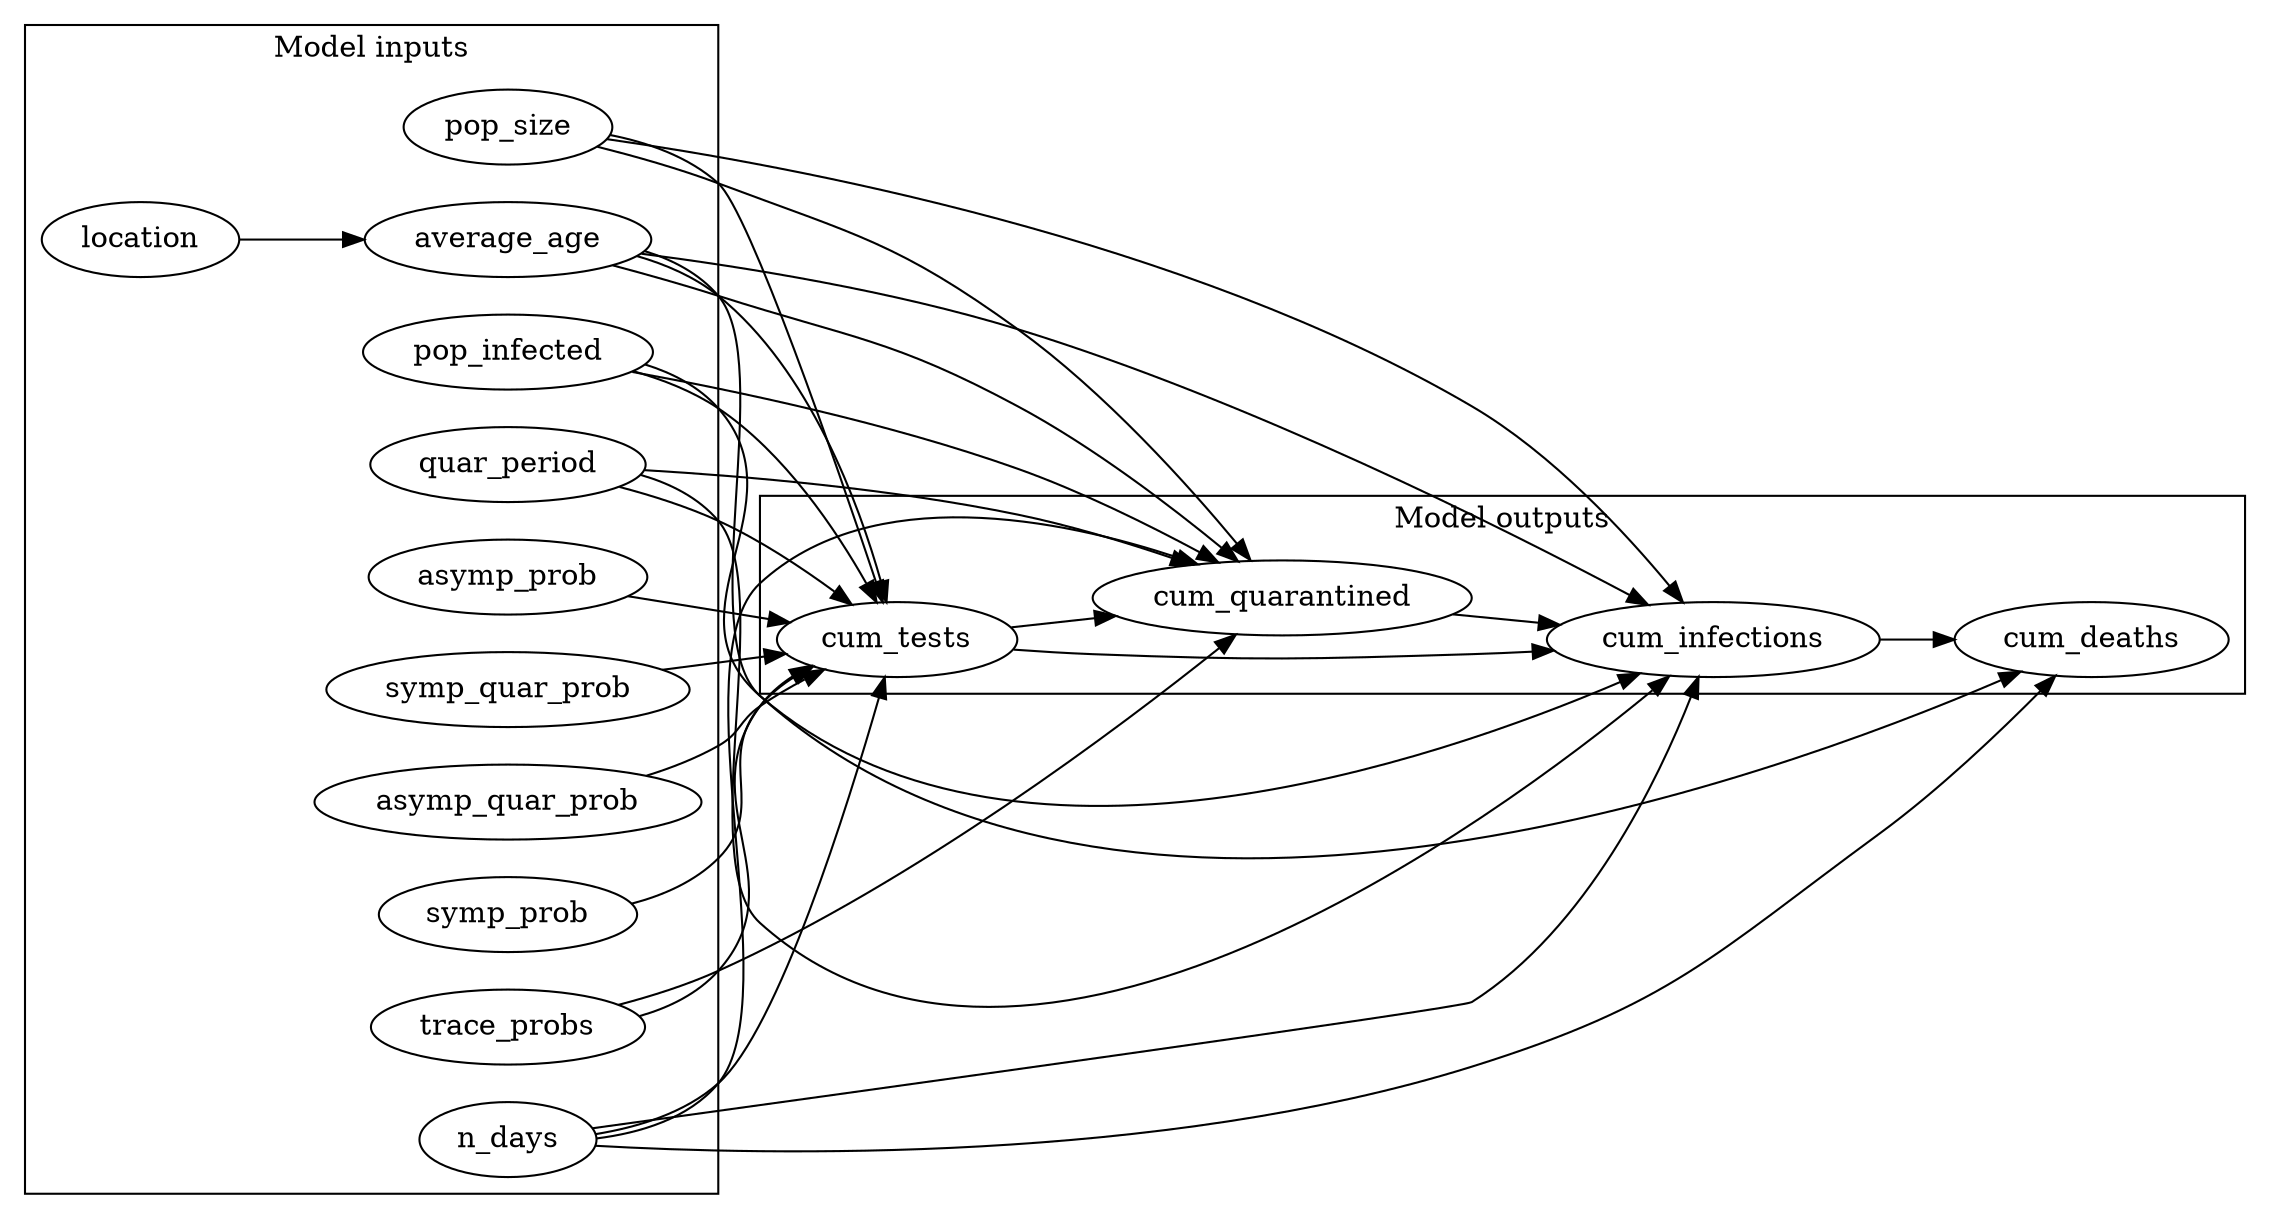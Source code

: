 digraph "" {
	graph [newrank=True,
		rankdir=LR
	];
	subgraph cluster_outputs {
		graph [label="Model outputs"];
		cum_quarantined;
		cum_infections;
		cum_deaths;
		cum_tests;
	}
	subgraph cluster_inputs {
		graph [label="Model inputs"];
		location;
		asymp_prob;
		trace_probs;
		symp_quar_prob;
		quar_period;
		pop_infected;
		asymp_quar_prob;
		n_days;
		symp_prob;
		pop_size;
		average_age;
	}
	location -> average_age;
	asymp_prob -> cum_tests;
	trace_probs -> cum_quarantined;
	trace_probs -> cum_tests;
	symp_quar_prob -> cum_tests;
	quar_period -> cum_quarantined;
	quar_period -> cum_infections;
	quar_period -> cum_tests;
	pop_infected -> cum_quarantined;
	pop_infected -> cum_infections;
	pop_infected -> cum_tests;
	asymp_quar_prob -> cum_tests;
	n_days -> cum_quarantined;
	n_days -> cum_infections;
	n_days -> cum_deaths;
	n_days -> cum_tests;
	symp_prob -> cum_tests;
	pop_size -> cum_quarantined;
	pop_size -> cum_infections;
	pop_size -> cum_tests;
	average_age -> cum_quarantined;
	average_age -> cum_infections;
	average_age -> cum_deaths;
	average_age -> cum_tests;
	cum_quarantined -> cum_infections;
	cum_infections -> cum_deaths;
	cum_tests -> cum_quarantined;
	cum_tests -> cum_infections;
}
